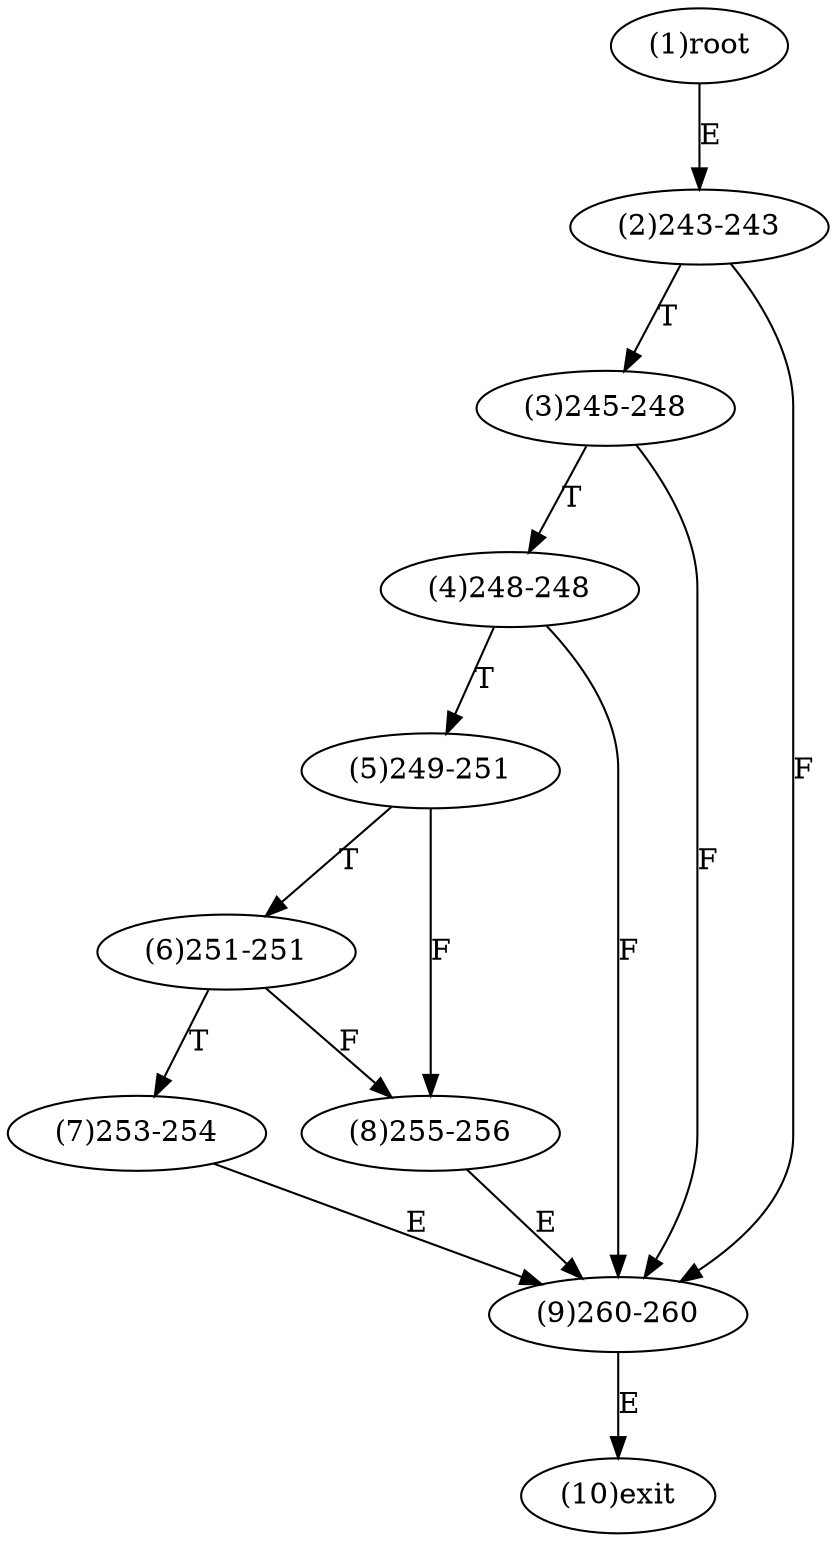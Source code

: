 digraph "" { 
1[ label="(1)root"];
2[ label="(2)243-243"];
3[ label="(3)245-248"];
4[ label="(4)248-248"];
5[ label="(5)249-251"];
6[ label="(6)251-251"];
7[ label="(7)253-254"];
8[ label="(8)255-256"];
9[ label="(9)260-260"];
10[ label="(10)exit"];
1->2[ label="E"];
2->9[ label="F"];
2->3[ label="T"];
3->9[ label="F"];
3->4[ label="T"];
4->9[ label="F"];
4->5[ label="T"];
5->8[ label="F"];
5->6[ label="T"];
6->8[ label="F"];
6->7[ label="T"];
7->9[ label="E"];
8->9[ label="E"];
9->10[ label="E"];
}